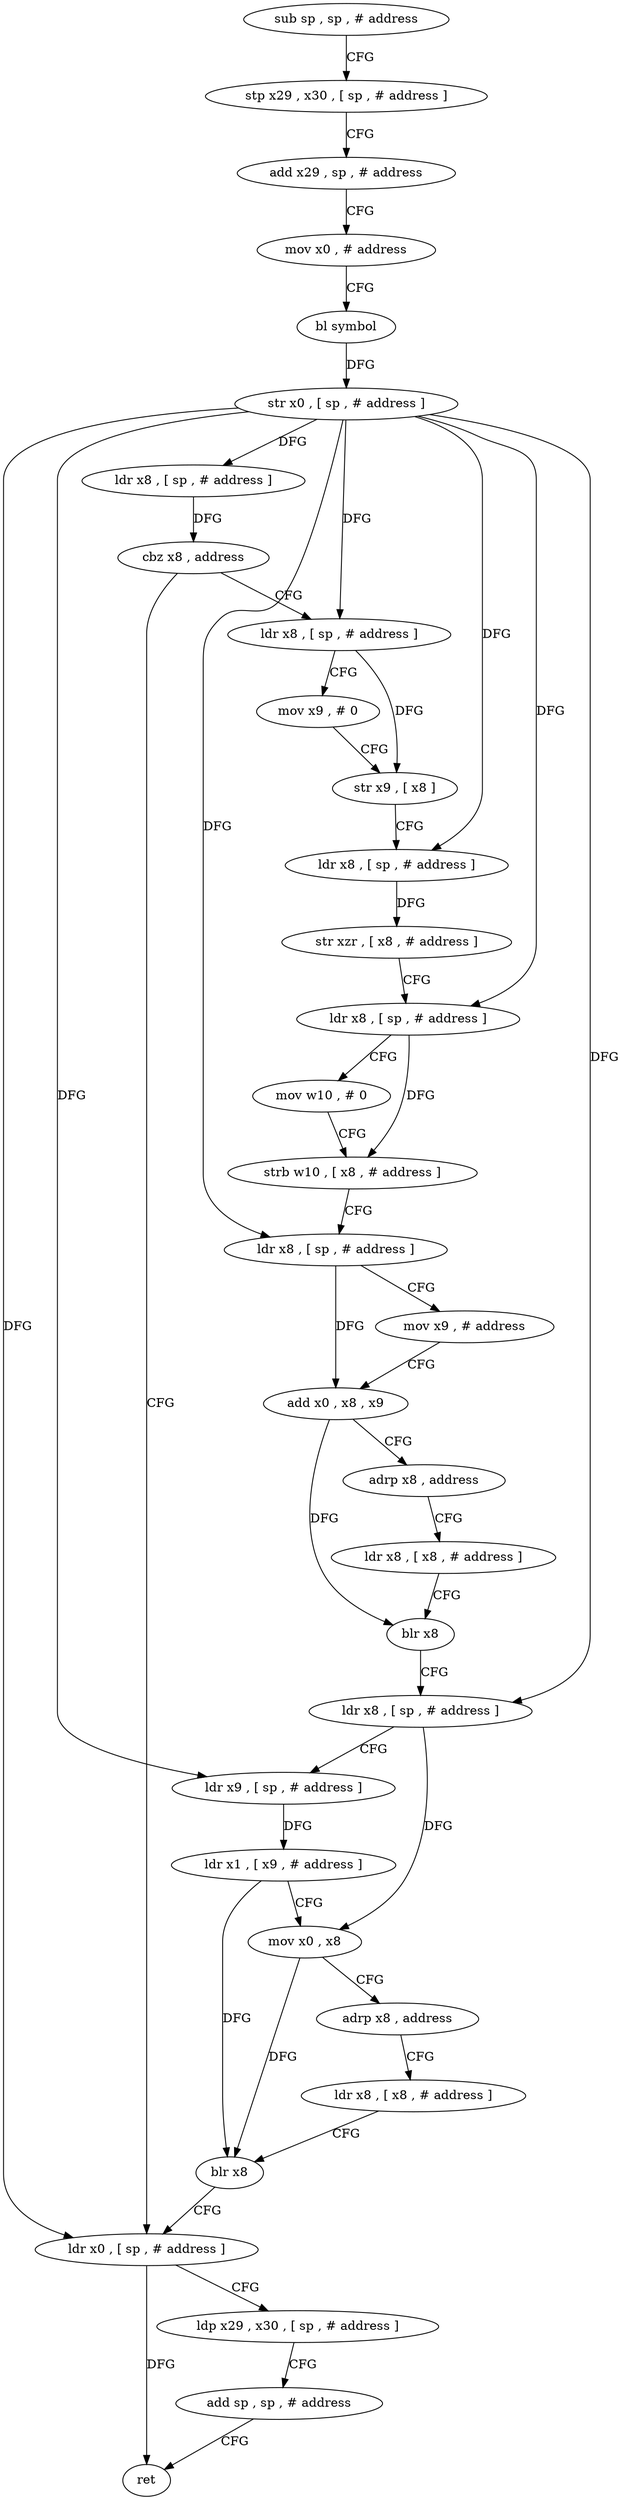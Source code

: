 digraph "func" {
"130264" [label = "sub sp , sp , # address" ]
"130268" [label = "stp x29 , x30 , [ sp , # address ]" ]
"130272" [label = "add x29 , sp , # address" ]
"130276" [label = "mov x0 , # address" ]
"130280" [label = "bl symbol" ]
"130284" [label = "str x0 , [ sp , # address ]" ]
"130288" [label = "ldr x8 , [ sp , # address ]" ]
"130292" [label = "cbz x8 , address" ]
"130380" [label = "ldr x0 , [ sp , # address ]" ]
"130296" [label = "ldr x8 , [ sp , # address ]" ]
"130384" [label = "ldp x29 , x30 , [ sp , # address ]" ]
"130388" [label = "add sp , sp , # address" ]
"130392" [label = "ret" ]
"130300" [label = "mov x9 , # 0" ]
"130304" [label = "str x9 , [ x8 ]" ]
"130308" [label = "ldr x8 , [ sp , # address ]" ]
"130312" [label = "str xzr , [ x8 , # address ]" ]
"130316" [label = "ldr x8 , [ sp , # address ]" ]
"130320" [label = "mov w10 , # 0" ]
"130324" [label = "strb w10 , [ x8 , # address ]" ]
"130328" [label = "ldr x8 , [ sp , # address ]" ]
"130332" [label = "mov x9 , # address" ]
"130336" [label = "add x0 , x8 , x9" ]
"130340" [label = "adrp x8 , address" ]
"130344" [label = "ldr x8 , [ x8 , # address ]" ]
"130348" [label = "blr x8" ]
"130352" [label = "ldr x8 , [ sp , # address ]" ]
"130356" [label = "ldr x9 , [ sp , # address ]" ]
"130360" [label = "ldr x1 , [ x9 , # address ]" ]
"130364" [label = "mov x0 , x8" ]
"130368" [label = "adrp x8 , address" ]
"130372" [label = "ldr x8 , [ x8 , # address ]" ]
"130376" [label = "blr x8" ]
"130264" -> "130268" [ label = "CFG" ]
"130268" -> "130272" [ label = "CFG" ]
"130272" -> "130276" [ label = "CFG" ]
"130276" -> "130280" [ label = "CFG" ]
"130280" -> "130284" [ label = "DFG" ]
"130284" -> "130288" [ label = "DFG" ]
"130284" -> "130380" [ label = "DFG" ]
"130284" -> "130296" [ label = "DFG" ]
"130284" -> "130308" [ label = "DFG" ]
"130284" -> "130316" [ label = "DFG" ]
"130284" -> "130328" [ label = "DFG" ]
"130284" -> "130352" [ label = "DFG" ]
"130284" -> "130356" [ label = "DFG" ]
"130288" -> "130292" [ label = "DFG" ]
"130292" -> "130380" [ label = "CFG" ]
"130292" -> "130296" [ label = "CFG" ]
"130380" -> "130384" [ label = "CFG" ]
"130380" -> "130392" [ label = "DFG" ]
"130296" -> "130300" [ label = "CFG" ]
"130296" -> "130304" [ label = "DFG" ]
"130384" -> "130388" [ label = "CFG" ]
"130388" -> "130392" [ label = "CFG" ]
"130300" -> "130304" [ label = "CFG" ]
"130304" -> "130308" [ label = "CFG" ]
"130308" -> "130312" [ label = "DFG" ]
"130312" -> "130316" [ label = "CFG" ]
"130316" -> "130320" [ label = "CFG" ]
"130316" -> "130324" [ label = "DFG" ]
"130320" -> "130324" [ label = "CFG" ]
"130324" -> "130328" [ label = "CFG" ]
"130328" -> "130332" [ label = "CFG" ]
"130328" -> "130336" [ label = "DFG" ]
"130332" -> "130336" [ label = "CFG" ]
"130336" -> "130340" [ label = "CFG" ]
"130336" -> "130348" [ label = "DFG" ]
"130340" -> "130344" [ label = "CFG" ]
"130344" -> "130348" [ label = "CFG" ]
"130348" -> "130352" [ label = "CFG" ]
"130352" -> "130356" [ label = "CFG" ]
"130352" -> "130364" [ label = "DFG" ]
"130356" -> "130360" [ label = "DFG" ]
"130360" -> "130364" [ label = "CFG" ]
"130360" -> "130376" [ label = "DFG" ]
"130364" -> "130368" [ label = "CFG" ]
"130364" -> "130376" [ label = "DFG" ]
"130368" -> "130372" [ label = "CFG" ]
"130372" -> "130376" [ label = "CFG" ]
"130376" -> "130380" [ label = "CFG" ]
}
